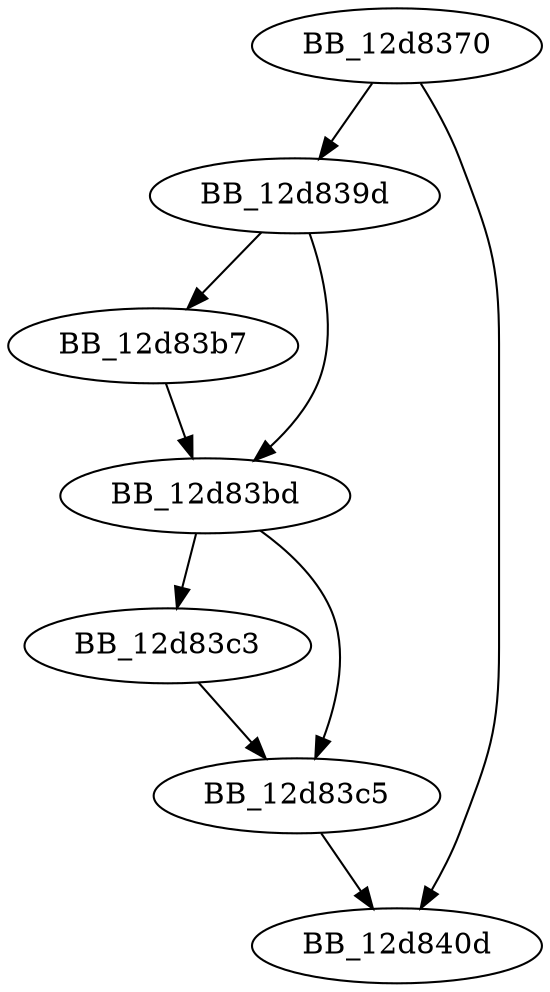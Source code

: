 DiGraph sub_12D8370{
BB_12d8370->BB_12d839d
BB_12d8370->BB_12d840d
BB_12d839d->BB_12d83b7
BB_12d839d->BB_12d83bd
BB_12d83b7->BB_12d83bd
BB_12d83bd->BB_12d83c3
BB_12d83bd->BB_12d83c5
BB_12d83c3->BB_12d83c5
BB_12d83c5->BB_12d840d
}

